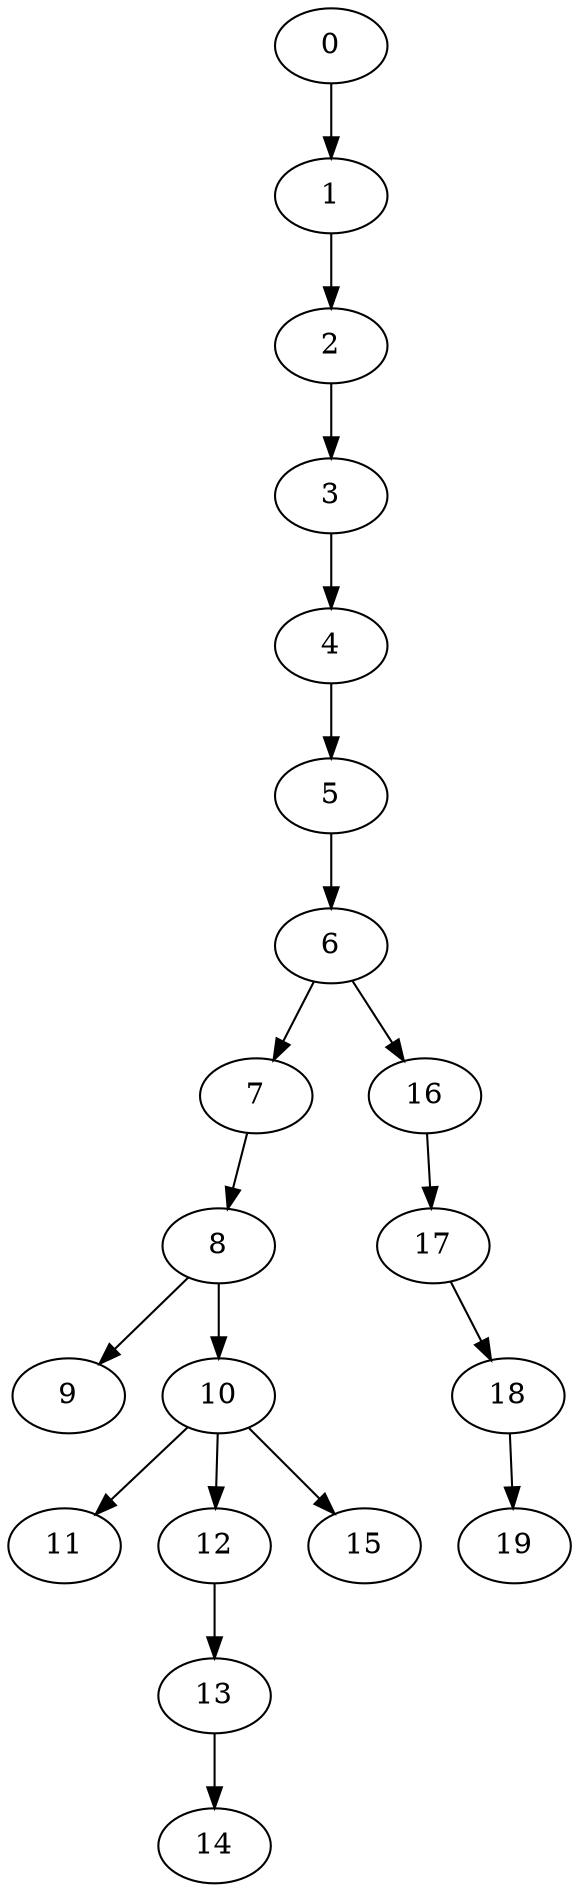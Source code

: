 digraph {
0->1
1->2
2->3
3->4
4->5
5->6
6->7
7->8
8->9
8->10
10->11
10->12
12->13
13->14
10->15
6->16
16->17
17->18
18->19
 } 